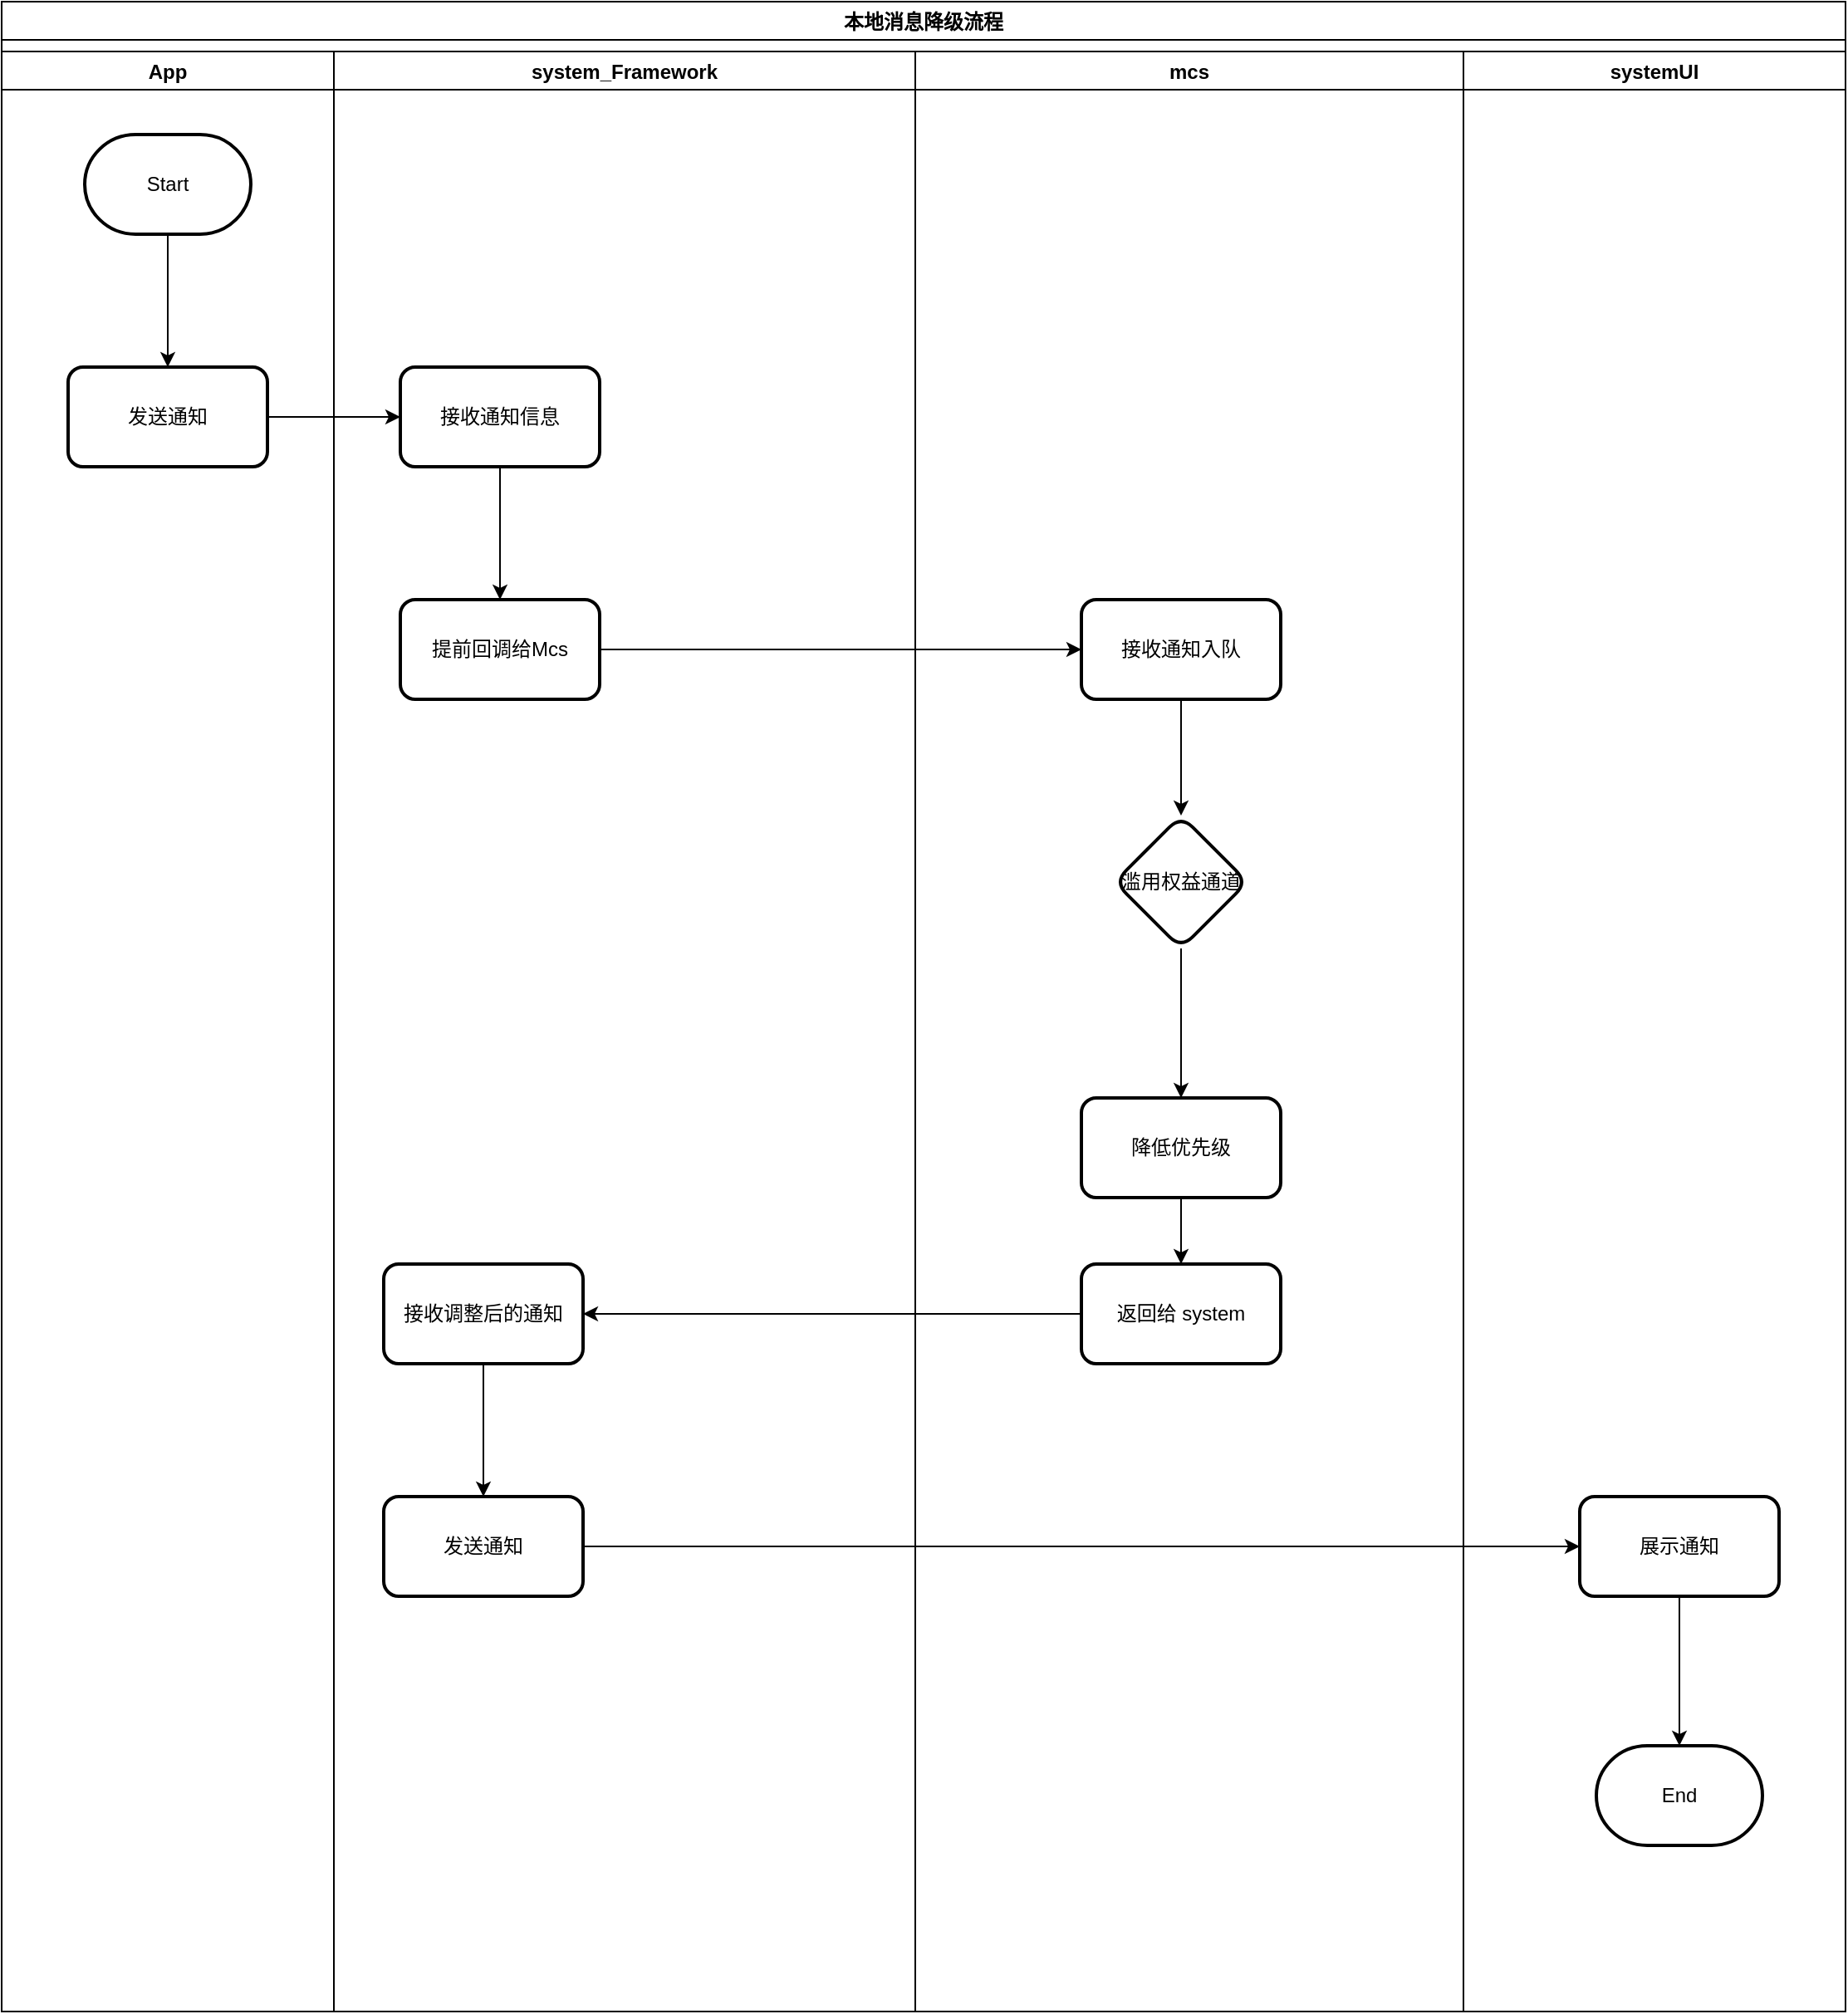<mxfile version="26.0.4">
  <diagram id="prtHgNgQTEPvFCAcTncT" name="Page-1">
    <mxGraphModel dx="1679" dy="883" grid="1" gridSize="10" guides="1" tooltips="1" connect="1" arrows="1" fold="1" page="1" pageScale="1" pageWidth="827" pageHeight="1169" math="0" shadow="0">
      <root>
        <mxCell id="0" />
        <mxCell id="1" parent="0" />
        <mxCell id="6eolTuulfdpMQWZwz00n-1" value="本地消息降级流程" style="swimlane;" vertex="1" parent="1">
          <mxGeometry x="240" y="250" width="1110" height="1210" as="geometry" />
        </mxCell>
        <mxCell id="6eolTuulfdpMQWZwz00n-2" value="App" style="swimlane;" vertex="1" parent="6eolTuulfdpMQWZwz00n-1">
          <mxGeometry y="30" width="200" height="1180" as="geometry" />
        </mxCell>
        <mxCell id="6eolTuulfdpMQWZwz00n-12" value="" style="edgeStyle=orthogonalEdgeStyle;rounded=0;orthogonalLoop=1;jettySize=auto;html=1;" edge="1" parent="6eolTuulfdpMQWZwz00n-2" source="6eolTuulfdpMQWZwz00n-10" target="6eolTuulfdpMQWZwz00n-11">
          <mxGeometry relative="1" as="geometry" />
        </mxCell>
        <mxCell id="6eolTuulfdpMQWZwz00n-10" value="Start" style="strokeWidth=2;html=1;shape=mxgraph.flowchart.terminator;whiteSpace=wrap;" vertex="1" parent="6eolTuulfdpMQWZwz00n-2">
          <mxGeometry x="50" y="50" width="100" height="60" as="geometry" />
        </mxCell>
        <mxCell id="6eolTuulfdpMQWZwz00n-11" value="发送通知" style="rounded=1;whiteSpace=wrap;html=1;strokeWidth=2;" vertex="1" parent="6eolTuulfdpMQWZwz00n-2">
          <mxGeometry x="40" y="190" width="120" height="60" as="geometry" />
        </mxCell>
        <mxCell id="6eolTuulfdpMQWZwz00n-7" value="system_Framework" style="swimlane;align=center;startSize=23;" vertex="1" parent="6eolTuulfdpMQWZwz00n-1">
          <mxGeometry x="200" y="30" width="350" height="1180" as="geometry" />
        </mxCell>
        <mxCell id="6eolTuulfdpMQWZwz00n-16" value="" style="edgeStyle=orthogonalEdgeStyle;rounded=0;orthogonalLoop=1;jettySize=auto;html=1;" edge="1" parent="6eolTuulfdpMQWZwz00n-7" source="6eolTuulfdpMQWZwz00n-13" target="6eolTuulfdpMQWZwz00n-15">
          <mxGeometry relative="1" as="geometry" />
        </mxCell>
        <mxCell id="6eolTuulfdpMQWZwz00n-13" value="接收通知信息" style="rounded=1;whiteSpace=wrap;html=1;strokeWidth=2;" vertex="1" parent="6eolTuulfdpMQWZwz00n-7">
          <mxGeometry x="40" y="190" width="120" height="60" as="geometry" />
        </mxCell>
        <mxCell id="6eolTuulfdpMQWZwz00n-15" value="提前回调给Mcs" style="rounded=1;whiteSpace=wrap;html=1;strokeWidth=2;" vertex="1" parent="6eolTuulfdpMQWZwz00n-7">
          <mxGeometry x="40" y="330" width="120" height="60" as="geometry" />
        </mxCell>
        <mxCell id="6eolTuulfdpMQWZwz00n-36" value="" style="edgeStyle=orthogonalEdgeStyle;rounded=0;orthogonalLoop=1;jettySize=auto;html=1;" edge="1" parent="6eolTuulfdpMQWZwz00n-7" source="6eolTuulfdpMQWZwz00n-33" target="6eolTuulfdpMQWZwz00n-35">
          <mxGeometry relative="1" as="geometry" />
        </mxCell>
        <mxCell id="6eolTuulfdpMQWZwz00n-33" value="接收调整后的通知" style="whiteSpace=wrap;html=1;rounded=1;strokeWidth=2;" vertex="1" parent="6eolTuulfdpMQWZwz00n-7">
          <mxGeometry x="30" y="730" width="120" height="60" as="geometry" />
        </mxCell>
        <mxCell id="6eolTuulfdpMQWZwz00n-35" value="发送通知" style="whiteSpace=wrap;html=1;rounded=1;strokeWidth=2;" vertex="1" parent="6eolTuulfdpMQWZwz00n-7">
          <mxGeometry x="30" y="870" width="120" height="60" as="geometry" />
        </mxCell>
        <mxCell id="6eolTuulfdpMQWZwz00n-8" value="mcs" style="swimlane;startSize=23;" vertex="1" parent="6eolTuulfdpMQWZwz00n-1">
          <mxGeometry x="550" y="30" width="330" height="1180" as="geometry" />
        </mxCell>
        <mxCell id="6eolTuulfdpMQWZwz00n-26" value="" style="edgeStyle=orthogonalEdgeStyle;rounded=0;orthogonalLoop=1;jettySize=auto;html=1;" edge="1" parent="6eolTuulfdpMQWZwz00n-8" source="6eolTuulfdpMQWZwz00n-17" target="6eolTuulfdpMQWZwz00n-25">
          <mxGeometry relative="1" as="geometry" />
        </mxCell>
        <mxCell id="6eolTuulfdpMQWZwz00n-17" value="接收通知入队" style="rounded=1;whiteSpace=wrap;html=1;strokeWidth=2;" vertex="1" parent="6eolTuulfdpMQWZwz00n-8">
          <mxGeometry x="100" y="330" width="120" height="60" as="geometry" />
        </mxCell>
        <mxCell id="6eolTuulfdpMQWZwz00n-28" value="" style="edgeStyle=orthogonalEdgeStyle;rounded=0;orthogonalLoop=1;jettySize=auto;html=1;" edge="1" parent="6eolTuulfdpMQWZwz00n-8" source="6eolTuulfdpMQWZwz00n-25" target="6eolTuulfdpMQWZwz00n-27">
          <mxGeometry relative="1" as="geometry" />
        </mxCell>
        <mxCell id="6eolTuulfdpMQWZwz00n-25" value="滥用权益通道" style="rhombus;whiteSpace=wrap;html=1;rounded=1;strokeWidth=2;" vertex="1" parent="6eolTuulfdpMQWZwz00n-8">
          <mxGeometry x="120" y="460" width="80" height="80" as="geometry" />
        </mxCell>
        <mxCell id="6eolTuulfdpMQWZwz00n-27" value="降低优先级" style="whiteSpace=wrap;html=1;rounded=1;strokeWidth=2;" vertex="1" parent="6eolTuulfdpMQWZwz00n-8">
          <mxGeometry x="100" y="630" width="120" height="60" as="geometry" />
        </mxCell>
        <mxCell id="6eolTuulfdpMQWZwz00n-31" value="返回给 system" style="whiteSpace=wrap;html=1;rounded=1;strokeWidth=2;" vertex="1" parent="6eolTuulfdpMQWZwz00n-8">
          <mxGeometry x="100" y="730" width="120" height="60" as="geometry" />
        </mxCell>
        <mxCell id="6eolTuulfdpMQWZwz00n-32" value="" style="edgeStyle=orthogonalEdgeStyle;rounded=0;orthogonalLoop=1;jettySize=auto;html=1;" edge="1" parent="6eolTuulfdpMQWZwz00n-8" source="6eolTuulfdpMQWZwz00n-27" target="6eolTuulfdpMQWZwz00n-31">
          <mxGeometry relative="1" as="geometry" />
        </mxCell>
        <mxCell id="6eolTuulfdpMQWZwz00n-14" value="" style="edgeStyle=orthogonalEdgeStyle;rounded=0;orthogonalLoop=1;jettySize=auto;html=1;" edge="1" parent="6eolTuulfdpMQWZwz00n-1" source="6eolTuulfdpMQWZwz00n-11" target="6eolTuulfdpMQWZwz00n-13">
          <mxGeometry relative="1" as="geometry" />
        </mxCell>
        <mxCell id="6eolTuulfdpMQWZwz00n-18" value="" style="edgeStyle=orthogonalEdgeStyle;rounded=0;orthogonalLoop=1;jettySize=auto;html=1;" edge="1" parent="6eolTuulfdpMQWZwz00n-1" source="6eolTuulfdpMQWZwz00n-15" target="6eolTuulfdpMQWZwz00n-17">
          <mxGeometry relative="1" as="geometry" />
        </mxCell>
        <mxCell id="6eolTuulfdpMQWZwz00n-21" value="systemUI" style="swimlane;" vertex="1" parent="6eolTuulfdpMQWZwz00n-1">
          <mxGeometry x="880" y="30" width="230" height="1180" as="geometry" />
        </mxCell>
        <mxCell id="6eolTuulfdpMQWZwz00n-37" value="展示通知" style="whiteSpace=wrap;html=1;rounded=1;strokeWidth=2;" vertex="1" parent="6eolTuulfdpMQWZwz00n-21">
          <mxGeometry x="70" y="870" width="120" height="60" as="geometry" />
        </mxCell>
        <mxCell id="6eolTuulfdpMQWZwz00n-39" value="End" style="strokeWidth=2;html=1;shape=mxgraph.flowchart.terminator;whiteSpace=wrap;" vertex="1" parent="6eolTuulfdpMQWZwz00n-21">
          <mxGeometry x="80" y="1020" width="100" height="60" as="geometry" />
        </mxCell>
        <mxCell id="6eolTuulfdpMQWZwz00n-40" style="edgeStyle=orthogonalEdgeStyle;rounded=0;orthogonalLoop=1;jettySize=auto;html=1;exitX=0.5;exitY=1;exitDx=0;exitDy=0;entryX=0.5;entryY=0;entryDx=0;entryDy=0;entryPerimeter=0;" edge="1" parent="6eolTuulfdpMQWZwz00n-21" source="6eolTuulfdpMQWZwz00n-37" target="6eolTuulfdpMQWZwz00n-39">
          <mxGeometry relative="1" as="geometry" />
        </mxCell>
        <mxCell id="6eolTuulfdpMQWZwz00n-34" value="" style="edgeStyle=orthogonalEdgeStyle;rounded=0;orthogonalLoop=1;jettySize=auto;html=1;" edge="1" parent="6eolTuulfdpMQWZwz00n-1" source="6eolTuulfdpMQWZwz00n-31" target="6eolTuulfdpMQWZwz00n-33">
          <mxGeometry relative="1" as="geometry" />
        </mxCell>
        <mxCell id="6eolTuulfdpMQWZwz00n-38" value="" style="edgeStyle=orthogonalEdgeStyle;rounded=0;orthogonalLoop=1;jettySize=auto;html=1;" edge="1" parent="6eolTuulfdpMQWZwz00n-1" source="6eolTuulfdpMQWZwz00n-35" target="6eolTuulfdpMQWZwz00n-37">
          <mxGeometry relative="1" as="geometry" />
        </mxCell>
      </root>
    </mxGraphModel>
  </diagram>
</mxfile>
